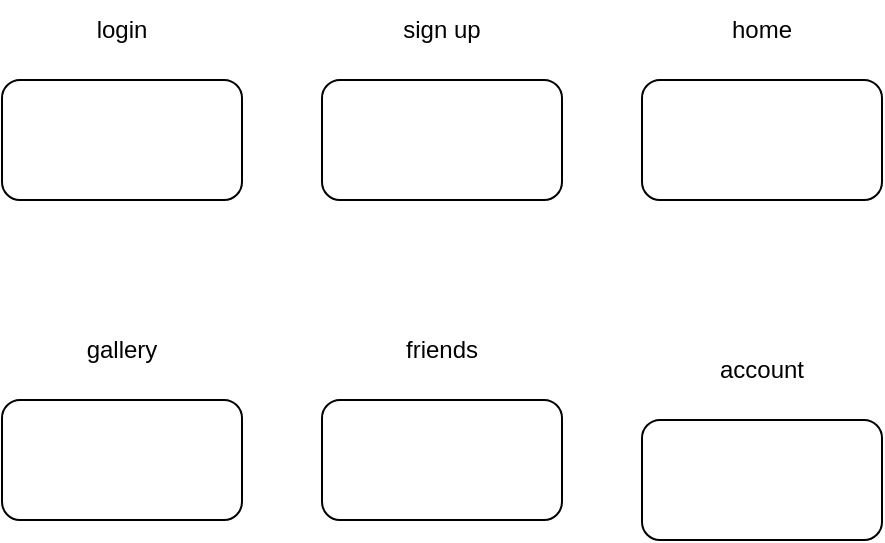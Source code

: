 <mxfile version="15.4.0" type="device"><diagram id="KB8_79zeTcDKYAKJCy5x" name="Page-1"><mxGraphModel dx="1038" dy="607" grid="1" gridSize="10" guides="1" tooltips="1" connect="1" arrows="1" fold="1" page="1" pageScale="1" pageWidth="583" pageHeight="827" math="0" shadow="0"><root><mxCell id="0"/><mxCell id="1" parent="0"/><mxCell id="OawN1VPSvl4xbyp3rkmv-1" value="" style="rounded=1;whiteSpace=wrap;html=1;" vertex="1" parent="1"><mxGeometry x="40" y="80" width="120" height="60" as="geometry"/></mxCell><mxCell id="OawN1VPSvl4xbyp3rkmv-2" value="login" style="text;html=1;strokeColor=none;fillColor=none;align=center;verticalAlign=middle;whiteSpace=wrap;rounded=0;" vertex="1" parent="1"><mxGeometry x="70" y="40" width="60" height="30" as="geometry"/></mxCell><mxCell id="OawN1VPSvl4xbyp3rkmv-3" value="" style="rounded=1;whiteSpace=wrap;html=1;" vertex="1" parent="1"><mxGeometry x="200" y="80" width="120" height="60" as="geometry"/></mxCell><mxCell id="OawN1VPSvl4xbyp3rkmv-4" value="sign up" style="text;html=1;strokeColor=none;fillColor=none;align=center;verticalAlign=middle;whiteSpace=wrap;rounded=0;" vertex="1" parent="1"><mxGeometry x="230" y="40" width="60" height="30" as="geometry"/></mxCell><mxCell id="OawN1VPSvl4xbyp3rkmv-5" value="" style="rounded=1;whiteSpace=wrap;html=1;" vertex="1" parent="1"><mxGeometry x="360" y="80" width="120" height="60" as="geometry"/></mxCell><mxCell id="OawN1VPSvl4xbyp3rkmv-6" value="home" style="text;html=1;strokeColor=none;fillColor=none;align=center;verticalAlign=middle;whiteSpace=wrap;rounded=0;" vertex="1" parent="1"><mxGeometry x="390" y="40" width="60" height="30" as="geometry"/></mxCell><mxCell id="OawN1VPSvl4xbyp3rkmv-7" value="" style="rounded=1;whiteSpace=wrap;html=1;" vertex="1" parent="1"><mxGeometry x="200" y="240" width="120" height="60" as="geometry"/></mxCell><mxCell id="OawN1VPSvl4xbyp3rkmv-8" value="friends" style="text;html=1;strokeColor=none;fillColor=none;align=center;verticalAlign=middle;whiteSpace=wrap;rounded=0;" vertex="1" parent="1"><mxGeometry x="230" y="200" width="60" height="30" as="geometry"/></mxCell><mxCell id="OawN1VPSvl4xbyp3rkmv-9" value="" style="rounded=1;whiteSpace=wrap;html=1;" vertex="1" parent="1"><mxGeometry x="40" y="240" width="120" height="60" as="geometry"/></mxCell><mxCell id="OawN1VPSvl4xbyp3rkmv-10" value="gallery" style="text;html=1;strokeColor=none;fillColor=none;align=center;verticalAlign=middle;whiteSpace=wrap;rounded=0;" vertex="1" parent="1"><mxGeometry x="70" y="200" width="60" height="30" as="geometry"/></mxCell><mxCell id="OawN1VPSvl4xbyp3rkmv-12" value="" style="rounded=1;whiteSpace=wrap;html=1;" vertex="1" parent="1"><mxGeometry x="360" y="250" width="120" height="60" as="geometry"/></mxCell><mxCell id="OawN1VPSvl4xbyp3rkmv-13" value="account" style="text;html=1;strokeColor=none;fillColor=none;align=center;verticalAlign=middle;whiteSpace=wrap;rounded=0;" vertex="1" parent="1"><mxGeometry x="390" y="210" width="60" height="30" as="geometry"/></mxCell></root></mxGraphModel></diagram></mxfile>